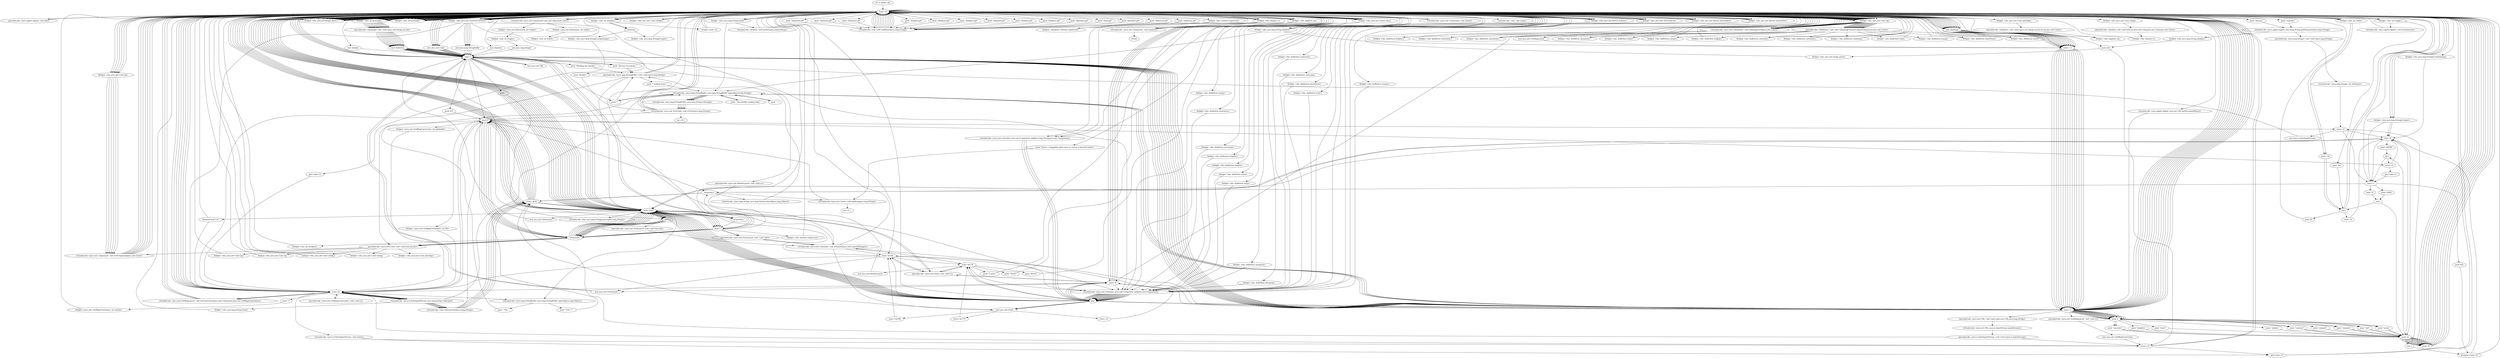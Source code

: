 digraph "" {
    "r0 := @this: dia"
    "load.r r0"
    "r0 := @this: dia"->"load.r r0";
    "specialinvoke <java.applet.Applet: void init()>"
    "load.r r0"->"specialinvoke <java.applet.Applet: void init()>";
    "specialinvoke <java.applet.Applet: void init()>"->"load.r r0";
    "load.r r0"->"load.r r0";
    "virtualinvoke <java.awt.Component: java.awt.Dimension size()>"
    "load.r r0"->"virtualinvoke <java.awt.Component: java.awt.Dimension size()>";
    "fieldget <java.awt.Dimension: int width>"
    "virtualinvoke <java.awt.Component: java.awt.Dimension size()>"->"fieldget <java.awt.Dimension: int width>";
    "fieldput <dia: int width>"
    "fieldget <java.awt.Dimension: int width>"->"fieldput <dia: int width>";
    "fieldput <dia: int width>"->"load.r r0";
    "load.r r0"->"load.r r0";
    "load.r r0"->"virtualinvoke <java.awt.Component: java.awt.Dimension size()>";
    "fieldget <java.awt.Dimension: int height>"
    "virtualinvoke <java.awt.Component: java.awt.Dimension size()>"->"fieldget <java.awt.Dimension: int height>";
    "fieldput <dia: int height>"
    "fieldget <java.awt.Dimension: int height>"->"fieldput <dia: int height>";
    "new java.lang.Integer"
    "fieldput <dia: int height>"->"new java.lang.Integer";
    "dup1.r"
    "new java.lang.Integer"->"dup1.r";
    "dup1.r"->"load.r r0";
    "push \"regcode\""
    "load.r r0"->"push \"regcode\"";
    "virtualinvoke <java.applet.Applet: java.lang.String getParameter(java.lang.String)>"
    "push \"regcode\""->"virtualinvoke <java.applet.Applet: java.lang.String getParameter(java.lang.String)>";
    "specialinvoke <java.lang.Integer: void <init>(java.lang.String)>"
    "virtualinvoke <java.applet.Applet: java.lang.String getParameter(java.lang.String)>"->"specialinvoke <java.lang.Integer: void <init>(java.lang.String)>";
    "virtualinvoke <java.lang.Integer: int intValue()>"
    "specialinvoke <java.lang.Integer: void <init>(java.lang.String)>"->"virtualinvoke <java.lang.Integer: int intValue()>";
    "store.i i0"
    "virtualinvoke <java.lang.Integer: int intValue()>"->"store.i i0";
    "load.i i0"
    "store.i i0"->"load.i i0";
    "push 100000"
    "load.i i0"->"push 100000";
    "div.i"
    "push 100000"->"div.i";
    "store.i i1"
    "div.i"->"store.i i1";
    "store.i i1"->"load.i i0";
    "push 10"
    "load.i i0"->"push 10";
    "push 10"->"div.i";
    "load.i i1"
    "div.i"->"load.i i1";
    "push 10000"
    "load.i i1"->"push 10000";
    "mul.i"
    "push 10000"->"mul.i";
    "sub.i"
    "mul.i"->"sub.i";
    "store.i i2"
    "sub.i"->"store.i i2";
    "store.i i2"->"load.i i0";
    "load.i i0"->"push 10";
    "rem.i"
    "push 10"->"rem.i";
    "rem.i"->"store.i i0";
    "store.i i0"->"load.i i1";
    "push 402"
    "load.i i1"->"push 402";
    "ifcmpne.i load.r r0"
    "push 402"->"ifcmpne.i load.r r0";
    "ifcmpne.i load.r r0"->"load.i i0";
    "load.i i0"->"load.i i1";
    "load.i i2"
    "load.i i1"->"load.i i2";
    "load.i i2"->"mul.i";
    "mul.i"->"push 10";
    "push 10"->"rem.i";
    "rem.i"->"ifcmpne.i load.r r0";
    "ifcmpne.i load.r r0"->"load.r r0";
    "push 1"
    "load.r r0"->"push 1";
    "fieldput <dia: boolean registered>"
    "push 1"->"fieldput <dia: boolean registered>";
    "fieldput <dia: boolean registered>"->"load.r r0";
    "load.r r0"->"load.r r0";
    "push \"diadata\""
    "load.r r0"->"push \"diadata\"";
    "push \"diadata\""->"virtualinvoke <java.applet.Applet: java.lang.String getParameter(java.lang.String)>";
    "fieldput <dia: java.lang.String diadata>"
    "virtualinvoke <java.applet.Applet: java.lang.String getParameter(java.lang.String)>"->"fieldput <dia: java.lang.String diadata>";
    "push null"
    "fieldput <dia: java.lang.String diadata>"->"push null";
    "store.r i2"
    "push null"->"store.r i2";
    "store.r i2"->"load.r r0";
    "fieldget <dia: java.lang.String diadata>"
    "load.r r0"->"fieldget <dia: java.lang.String diadata>";
    "store.r i1"
    "fieldget <dia: java.lang.String diadata>"->"store.r i1";
    "store.r i1"->"load.r r0";
    "fieldget <dia: java.awt.TextField tfstatus>"
    "load.r r0"->"fieldget <dia: java.awt.TextField tfstatus>";
    "new java.awt.Color"
    "fieldget <dia: java.awt.TextField tfstatus>"->"new java.awt.Color";
    "new java.awt.Color"->"dup1.r";
    "push 255"
    "dup1.r"->"push 255";
    "push 0"
    "push 255"->"push 0";
    "push 0"->"push 0";
    "specialinvoke <java.awt.Color: void <init>(int,int,int)>"
    "push 0"->"specialinvoke <java.awt.Color: void <init>(int,int,int)>";
    "virtualinvoke <java.awt.Component: void setForeground(java.awt.Color)>"
    "specialinvoke <java.awt.Color: void <init>(int,int,int)>"->"virtualinvoke <java.awt.Component: void setForeground(java.awt.Color)>";
    "virtualinvoke <java.awt.Component: void setForeground(java.awt.Color)>"->"load.r r0";
    "load.r r0"->"fieldget <dia: java.awt.TextField tfstatus>";
    "fieldget <dia: java.awt.TextField tfstatus>"->"load.r r0";
    "fieldget <dia: java.awt.Color bg>"
    "load.r r0"->"fieldget <dia: java.awt.Color bg>";
    "virtualinvoke <java.awt.Component: void setBackground(java.awt.Color)>"
    "fieldget <dia: java.awt.Color bg>"->"virtualinvoke <java.awt.Component: void setBackground(java.awt.Color)>";
    "virtualinvoke <java.awt.Component: void setBackground(java.awt.Color)>"->"load.r r0";
    "load.r r0"->"fieldget <dia: java.awt.TextField tfstatus>";
    "new java.lang.StringBuffer"
    "fieldget <dia: java.awt.TextField tfstatus>"->"new java.lang.StringBuffer";
    "new java.lang.StringBuffer"->"dup1.r";
    "push \"Reading dia datafile \""
    "dup1.r"->"push \"Reading dia datafile \"";
    "specialinvoke <java.lang.StringBuffer: void <init>(java.lang.String)>"
    "push \"Reading dia datafile \""->"specialinvoke <java.lang.StringBuffer: void <init>(java.lang.String)>";
    "specialinvoke <java.lang.StringBuffer: void <init>(java.lang.String)>"->"load.r r0";
    "load.r r0"->"fieldget <dia: java.lang.String diadata>";
    "virtualinvoke <java.lang.StringBuffer: java.lang.StringBuffer append(java.lang.String)>"
    "fieldget <dia: java.lang.String diadata>"->"virtualinvoke <java.lang.StringBuffer: java.lang.StringBuffer append(java.lang.String)>";
    "push \"...\""
    "virtualinvoke <java.lang.StringBuffer: java.lang.StringBuffer append(java.lang.String)>"->"push \"...\"";
    "push \"...\""->"virtualinvoke <java.lang.StringBuffer: java.lang.StringBuffer append(java.lang.String)>";
    "virtualinvoke <java.lang.StringBuffer: java.lang.String toString()>"
    "virtualinvoke <java.lang.StringBuffer: java.lang.StringBuffer append(java.lang.String)>"->"virtualinvoke <java.lang.StringBuffer: java.lang.String toString()>";
    "virtualinvoke <java.awt.TextField: void setText(java.lang.String)>"
    "virtualinvoke <java.lang.StringBuffer: java.lang.String toString()>"->"virtualinvoke <java.awt.TextField: void setText(java.lang.String)>";
    "virtualinvoke <java.awt.TextField: void setText(java.lang.String)>"->"push 0";
    "push 0"->"store.i i0";
    "new java.io.DataInputStream"
    "store.i i0"->"new java.io.DataInputStream";
    "new java.io.DataInputStream"->"dup1.r";
    "new java.net.URL"
    "dup1.r"->"new java.net.URL";
    "new java.net.URL"->"dup1.r";
    "dup1.r"->"load.r r0";
    "virtualinvoke <java.applet.Applet: java.net.URL getDocumentBase()>"
    "load.r r0"->"virtualinvoke <java.applet.Applet: java.net.URL getDocumentBase()>";
    "load.r i1"
    "virtualinvoke <java.applet.Applet: java.net.URL getDocumentBase()>"->"load.r i1";
    "specialinvoke <java.net.URL: void <init>(java.net.URL,java.lang.String)>"
    "load.r i1"->"specialinvoke <java.net.URL: void <init>(java.net.URL,java.lang.String)>";
    "virtualinvoke <java.net.URL: java.io.InputStream openStream()>"
    "specialinvoke <java.net.URL: void <init>(java.net.URL,java.lang.String)>"->"virtualinvoke <java.net.URL: java.io.InputStream openStream()>";
    "specialinvoke <java.io.DataInputStream: void <init>(java.io.InputStream)>"
    "virtualinvoke <java.net.URL: java.io.InputStream openStream()>"->"specialinvoke <java.io.DataInputStream: void <init>(java.io.InputStream)>";
    "specialinvoke <java.io.DataInputStream: void <init>(java.io.InputStream)>"->"store.r i2";
    "goto load.r r0"
    "store.r i2"->"goto load.r r0";
    "goto load.r r0"->"load.r r0";
    "load.r i2"
    "load.r r0"->"load.r i2";
    "virtualinvoke <java.io.DataInputStream: java.lang.String readLine()>"
    "load.r i2"->"virtualinvoke <java.io.DataInputStream: java.lang.String readLine()>";
    "virtualinvoke <dia: int[] parseInt(java.lang.String)>"
    "virtualinvoke <java.io.DataInputStream: java.lang.String readLine()>"->"virtualinvoke <dia: int[] parseInt(java.lang.String)>";
    "store.r $r42"
    "virtualinvoke <dia: int[] parseInt(java.lang.String)>"->"store.r $r42";
    "store.r $r42"->"load.r r0";
    "load.r r0"->"new java.awt.Color";
    "new java.awt.Color"->"dup1.r";
    "load.r $r42"
    "dup1.r"->"load.r $r42";
    "load.r $r42"->"push 0";
    "arrayread.i"
    "push 0"->"arrayread.i";
    "arrayread.i"->"load.r $r42";
    "load.r $r42"->"push 1";
    "push 1"->"arrayread.i";
    "arrayread.i"->"load.r $r42";
    "push 2"
    "load.r $r42"->"push 2";
    "push 2"->"arrayread.i";
    "arrayread.i"->"specialinvoke <java.awt.Color: void <init>(int,int,int)>";
    "fieldput <dia: java.awt.Color bg>"
    "specialinvoke <java.awt.Color: void <init>(int,int,int)>"->"fieldput <dia: java.awt.Color bg>";
    "fieldput <dia: java.awt.Color bg>"->"load.r r0";
    "load.r r0"->"load.r i2";
    "load.r i2"->"virtualinvoke <java.io.DataInputStream: java.lang.String readLine()>";
    "virtualinvoke <java.io.DataInputStream: java.lang.String readLine()>"->"virtualinvoke <dia: int[] parseInt(java.lang.String)>";
    "virtualinvoke <dia: int[] parseInt(java.lang.String)>"->"store.r $r42";
    "store.r $r42"->"load.r r0";
    "load.r r0"->"new java.awt.Color";
    "new java.awt.Color"->"dup1.r";
    "dup1.r"->"load.r $r42";
    "load.r $r42"->"push 0";
    "push 0"->"arrayread.i";
    "arrayread.i"->"load.r $r42";
    "load.r $r42"->"push 1";
    "push 1"->"arrayread.i";
    "arrayread.i"->"load.r $r42";
    "load.r $r42"->"push 2";
    "push 2"->"arrayread.i";
    "arrayread.i"->"specialinvoke <java.awt.Color: void <init>(int,int,int)>";
    "fieldput <dia: java.awt.Color fg>"
    "specialinvoke <java.awt.Color: void <init>(int,int,int)>"->"fieldput <dia: java.awt.Color fg>";
    "fieldput <dia: java.awt.Color fg>"->"load.r r0";
    "load.r r0"->"load.r i2";
    "load.r i2"->"virtualinvoke <java.io.DataInputStream: java.lang.String readLine()>";
    "virtualinvoke <java.io.DataInputStream: java.lang.String readLine()>"->"virtualinvoke <dia: int[] parseInt(java.lang.String)>";
    "virtualinvoke <dia: int[] parseInt(java.lang.String)>"->"store.r $r42";
    "store.r $r42"->"load.r r0";
    "load.r r0"->"new java.awt.Color";
    "new java.awt.Color"->"dup1.r";
    "dup1.r"->"load.r $r42";
    "load.r $r42"->"push 0";
    "push 0"->"arrayread.i";
    "arrayread.i"->"load.r $r42";
    "load.r $r42"->"push 1";
    "push 1"->"arrayread.i";
    "arrayread.i"->"load.r $r42";
    "load.r $r42"->"push 2";
    "push 2"->"arrayread.i";
    "arrayread.i"->"specialinvoke <java.awt.Color: void <init>(int,int,int)>";
    "fieldput <dia: java.awt.Color infobg>"
    "specialinvoke <java.awt.Color: void <init>(int,int,int)>"->"fieldput <dia: java.awt.Color infobg>";
    "fieldput <dia: java.awt.Color infobg>"->"load.r r0";
    "load.r r0"->"load.r i2";
    "load.r i2"->"virtualinvoke <java.io.DataInputStream: java.lang.String readLine()>";
    "virtualinvoke <java.io.DataInputStream: java.lang.String readLine()>"->"virtualinvoke <dia: int[] parseInt(java.lang.String)>";
    "virtualinvoke <dia: int[] parseInt(java.lang.String)>"->"store.r $r42";
    "store.r $r42"->"load.r r0";
    "load.r r0"->"new java.awt.Color";
    "new java.awt.Color"->"dup1.r";
    "dup1.r"->"load.r $r42";
    "load.r $r42"->"push 0";
    "push 0"->"arrayread.i";
    "arrayread.i"->"load.r $r42";
    "load.r $r42"->"push 1";
    "push 1"->"arrayread.i";
    "arrayread.i"->"load.r $r42";
    "load.r $r42"->"push 2";
    "push 2"->"arrayread.i";
    "arrayread.i"->"specialinvoke <java.awt.Color: void <init>(int,int,int)>";
    "fieldput <dia: java.awt.Color infofg>"
    "specialinvoke <java.awt.Color: void <init>(int,int,int)>"->"fieldput <dia: java.awt.Color infofg>";
    "fieldput <dia: java.awt.Color infofg>"->"load.r r0";
    "load.r r0"->"load.r i2";
    "load.r i2"->"virtualinvoke <java.io.DataInputStream: java.lang.String readLine()>";
    "virtualinvoke <java.io.DataInputStream: java.lang.String readLine()>"->"virtualinvoke <dia: int[] parseInt(java.lang.String)>";
    "virtualinvoke <dia: int[] parseInt(java.lang.String)>"->"store.r $r42";
    "store.r $r42"->"load.r r0";
    "load.r r0"->"new java.awt.Color";
    "new java.awt.Color"->"dup1.r";
    "dup1.r"->"load.r $r42";
    "load.r $r42"->"push 0";
    "push 0"->"arrayread.i";
    "arrayread.i"->"load.r $r42";
    "load.r $r42"->"push 1";
    "push 1"->"arrayread.i";
    "arrayread.i"->"load.r $r42";
    "load.r $r42"->"push 2";
    "push 2"->"arrayread.i";
    "arrayread.i"->"specialinvoke <java.awt.Color: void <init>(int,int,int)>";
    "fieldput <dia: java.awt.Color photobg>"
    "specialinvoke <java.awt.Color: void <init>(int,int,int)>"->"fieldput <dia: java.awt.Color photobg>";
    "fieldput <dia: java.awt.Color photobg>"->"load.r r0";
    "load.r r0"->"load.r i2";
    "load.r i2"->"virtualinvoke <java.io.DataInputStream: java.lang.String readLine()>";
    "fieldput <dia: java.lang.String head>"
    "virtualinvoke <java.io.DataInputStream: java.lang.String readLine()>"->"fieldput <dia: java.lang.String head>";
    "fieldput <dia: java.lang.String head>"->"load.r r0";
    "load.r r0"->"load.r r0";
    "load.r r0"->"load.r i2";
    "load.r i2"->"virtualinvoke <java.io.DataInputStream: java.lang.String readLine()>";
    "virtualinvoke <java.io.DataInputStream: java.lang.String readLine()>"->"virtualinvoke <dia: int[] parseInt(java.lang.String)>";
    "virtualinvoke <dia: int[] parseInt(java.lang.String)>"->"push 0";
    "push 0"->"arrayread.i";
    "fieldput <dia: int ntargets>"
    "arrayread.i"->"fieldput <dia: int ntargets>";
    "fieldput <dia: int ntargets>"->"load.r r0";
    "load.r r0"->"load.r r0";
    "fieldget <dia: int ntargets>"
    "load.r r0"->"fieldget <dia: int ntargets>";
    "newarray"
    "fieldget <dia: int ntargets>"->"newarray";
    "fieldput <dia: java.lang.String[] target>"
    "newarray"->"fieldput <dia: java.lang.String[] target>";
    "fieldput <dia: java.lang.String[] target>"->"load.r r0";
    "load.r r0"->"load.r r0";
    "load.r r0"->"fieldget <dia: int ntargets>";
    "fieldget <dia: int ntargets>"->"newarray";
    "fieldput <dia: java.lang.String[] targetimage>"
    "newarray"->"fieldput <dia: java.lang.String[] targetimage>";
    "goto load.r i2"
    "fieldput <dia: java.lang.String[] targetimage>"->"goto load.r i2";
    "goto load.r i2"->"load.r i2";
    "load.r i2"->"virtualinvoke <java.io.DataInputStream: java.lang.String readLine()>";
    "virtualinvoke <java.io.DataInputStream: java.lang.String readLine()>"->"store.r $r42";
    "store.r $r42"->"load.r $r42";
    "ifnonnull load.r r0"
    "load.r $r42"->"ifnonnull load.r r0";
    "ifnonnull load.r r0"->"load.r i2";
    "virtualinvoke <java.io.FilterInputStream: void close()>"
    "load.r i2"->"virtualinvoke <java.io.FilterInputStream: void close()>";
    "virtualinvoke <java.io.FilterInputStream: void close()>"->"goto load.r r0";
    "goto load.r r0"->"load.r r0";
    "load.r r0"->"fieldget <dia: java.awt.TextField tfstatus>";
    "fieldget <dia: java.awt.TextField tfstatus>"->"new java.lang.StringBuffer";
    "new java.lang.StringBuffer"->"dup1.r";
    "push \"\'\""
    "dup1.r"->"push \"\'\"";
    "push \"\'\""->"specialinvoke <java.lang.StringBuffer: void <init>(java.lang.String)>";
    "specialinvoke <java.lang.StringBuffer: void <init>(java.lang.String)>"->"load.r r0";
    "fieldget <dia: java.lang.String head>"
    "load.r r0"->"fieldget <dia: java.lang.String head>";
    "fieldget <dia: java.lang.String head>"->"virtualinvoke <java.lang.StringBuffer: java.lang.StringBuffer append(java.lang.String)>";
    "virtualinvoke <java.lang.StringBuffer: java.lang.StringBuffer append(java.lang.String)>"->"push \"\'\"";
    "push \"\'\""->"virtualinvoke <java.lang.StringBuffer: java.lang.StringBuffer append(java.lang.String)>";
    "push \" dia datafile reading done\""
    "virtualinvoke <java.lang.StringBuffer: java.lang.StringBuffer append(java.lang.String)>"->"push \" dia datafile reading done\"";
    "push \" dia datafile reading done\""->"virtualinvoke <java.lang.StringBuffer: java.lang.StringBuffer append(java.lang.String)>";
    "virtualinvoke <java.lang.StringBuffer: java.lang.StringBuffer append(java.lang.String)>"->"virtualinvoke <java.lang.StringBuffer: java.lang.String toString()>";
    "virtualinvoke <java.lang.StringBuffer: java.lang.String toString()>"->"virtualinvoke <java.awt.TextField: void setText(java.lang.String)>";
    "virtualinvoke <java.awt.TextField: void setText(java.lang.String)>"->"load.r r0";
    "load.r r0"->"push null";
    "fieldput <dia: java.awt.Image photo>"
    "push null"->"fieldput <dia: java.awt.Image photo>";
    "fieldput <dia: java.awt.Image photo>"->"load.r r0";
    "new diaphoto"
    "load.r r0"->"new diaphoto";
    "new diaphoto"->"dup1.r";
    "dup1.r"->"load.r r0";
    "fieldget <dia: java.awt.Image photo>"
    "load.r r0"->"fieldget <dia: java.awt.Image photo>";
    "fieldget <dia: java.awt.Image photo>"->"load.r r0";
    "fieldget <dia: int width>"
    "load.r r0"->"fieldget <dia: int width>";
    "push 170"
    "fieldget <dia: int width>"->"push 170";
    "push 170"->"sub.i";
    "sub.i"->"load.r r0";
    "fieldget <dia: int height>"
    "load.r r0"->"fieldget <dia: int height>";
    "push 140"
    "fieldget <dia: int height>"->"push 140";
    "push 140"->"sub.i";
    "sub.i"->"load.r r0";
    "fieldget <dia: int picwidth>"
    "load.r r0"->"fieldget <dia: int picwidth>";
    "fieldget <dia: int picwidth>"->"load.r r0";
    "fieldget <dia: int picheight>"
    "load.r r0"->"fieldget <dia: int picheight>";
    "fieldget <dia: int picheight>"->"load.r r0";
    "fieldget <dia: java.awt.Color photobg>"
    "load.r r0"->"fieldget <dia: java.awt.Color photobg>";
    "specialinvoke <diaphoto: void <init>(java.awt.Image,int,int,int,int,java.awt.Color)>"
    "fieldget <dia: java.awt.Color photobg>"->"specialinvoke <diaphoto: void <init>(java.awt.Image,int,int,int,int,java.awt.Color)>";
    "fieldput <dia: diaphoto rp>"
    "specialinvoke <diaphoto: void <init>(java.awt.Image,int,int,int,int,java.awt.Color)>"->"fieldput <dia: diaphoto rp>";
    "fieldput <dia: diaphoto rp>"->"load.r r0";
    "fieldget <dia: diaphoto rp>"
    "load.r r0"->"fieldget <dia: diaphoto rp>";
    "fieldget <dia: diaphoto rp>"->"load.r r0";
    "fieldget <dia: boolean registered>"
    "load.r r0"->"fieldget <dia: boolean registered>";
    "fieldput <diaphoto: boolean registered>"
    "fieldget <dia: boolean registered>"->"fieldput <diaphoto: boolean registered>";
    "fieldput <diaphoto: boolean registered>"->"load.r r0";
    "load.r r0"->"fieldget <dia: diaphoto rp>";
    "virtualinvoke <java.awt.Component: void repaint()>"
    "fieldget <dia: diaphoto rp>"->"virtualinvoke <java.awt.Component: void repaint()>";
    "virtualinvoke <java.awt.Component: void repaint()>"->"load.r r0";
    "new diadata"
    "load.r r0"->"new diadata";
    "new diadata"->"dup1.r";
    "dup1.r"->"load.r r0";
    "load.r r0"->"fieldget <dia: int width>";
    "fieldget <dia: int width>"->"push 170";
    "push 170"->"sub.i";
    "push 40"
    "sub.i"->"push 40";
    "push 40"->"load.r r0";
    "load.r r0"->"fieldget <dia: java.awt.Color bg>";
    "fieldget <dia: java.awt.Color bg>"->"load.r r0";
    "fieldget <dia: java.awt.Color infobg>"
    "load.r r0"->"fieldget <dia: java.awt.Color infobg>";
    "fieldget <dia: java.awt.Color infobg>"->"load.r r0";
    "fieldget <dia: java.awt.Color infofg>"
    "load.r r0"->"fieldget <dia: java.awt.Color infofg>";
    "specialinvoke <diadata: void <init>(int,int,java.awt.Color,java.awt.Color,java.awt.Color)>"
    "fieldget <dia: java.awt.Color infofg>"->"specialinvoke <diadata: void <init>(int,int,java.awt.Color,java.awt.Color,java.awt.Color)>";
    "fieldput <dia: diadata ri>"
    "specialinvoke <diadata: void <init>(int,int,java.awt.Color,java.awt.Color,java.awt.Color)>"->"fieldput <dia: diadata ri>";
    "fieldput <dia: diadata ri>"->"load.r r0";
    "fieldget <dia: diadata ri>"
    "load.r r0"->"fieldget <dia: diadata ri>";
    "fieldget <dia: diadata ri>"->"load.r r0";
    "load.r r0"->"fieldget <dia: java.lang.String head>";
    "virtualinvoke <diadata: void newtext(java.lang.String)>"
    "fieldget <dia: java.lang.String head>"->"virtualinvoke <diadata: void newtext(java.lang.String)>";
    "virtualinvoke <diadata: void newtext(java.lang.String)>"->"load.r r0";
    "load.r r0"->"fieldget <dia: diadata ri>";
    "fieldget <dia: diadata ri>"->"virtualinvoke <java.awt.Component: void repaint()>";
    "virtualinvoke <java.awt.Component: void repaint()>"->"load.r r0";
    "fieldget <dia: java.awt.Choice desc>"
    "load.r r0"->"fieldget <dia: java.awt.Choice desc>";
    "push \"Select a draggable photo here or search a keyword below:\""
    "fieldget <dia: java.awt.Choice desc>"->"push \"Select a draggable photo here or search a keyword below:\"";
    "virtualinvoke <java.awt.Choice: void addItem(java.lang.String)>"
    "push \"Select a draggable photo here or search a keyword below:\""->"virtualinvoke <java.awt.Choice: void addItem(java.lang.String)>";
    "virtualinvoke <java.awt.Choice: void addItem(java.lang.String)>"->"push 0";
    "push 0"->"store.i i1";
    "goto load.i i1"
    "store.i i1"->"goto load.i i1";
    "goto load.i i1"->"load.i i1";
    "load.i i1"->"load.r r0";
    "load.r r0"->"fieldget <dia: int ntargets>";
    "ifcmplt.i load.r r0"
    "fieldget <dia: int ntargets>"->"ifcmplt.i load.r r0";
    "ifcmplt.i load.r r0"->"load.r r0";
    "load.r r0"->"fieldget <dia: java.awt.Choice desc>";
    "fieldget <dia: java.awt.Choice desc>"->"load.r r0";
    "fieldget <dia: java.awt.Color fg>"
    "load.r r0"->"fieldget <dia: java.awt.Color fg>";
    "fieldget <dia: java.awt.Color fg>"->"virtualinvoke <java.awt.Component: void setForeground(java.awt.Color)>";
    "virtualinvoke <java.awt.Component: void setForeground(java.awt.Color)>"->"load.r r0";
    "load.r r0"->"fieldget <dia: java.awt.Choice desc>";
    "fieldget <dia: java.awt.Choice desc>"->"load.r r0";
    "load.r r0"->"fieldget <dia: java.awt.Color bg>";
    "fieldget <dia: java.awt.Color bg>"->"virtualinvoke <java.awt.Component: void setBackground(java.awt.Color)>";
    "virtualinvoke <java.awt.Component: void setBackground(java.awt.Color)>"->"load.r r0";
    "push \"diabmbri.gif\""
    "load.r r0"->"push \"diabmbri.gif\"";
    "virtualinvoke <dia: void readPhoto(java.lang.String)>"
    "push \"diabmbri.gif\""->"virtualinvoke <dia: void readPhoto(java.lang.String)>";
    "virtualinvoke <dia: void readPhoto(java.lang.String)>"->"load.r r0";
    "new diaImage"
    "load.r r0"->"new diaImage";
    "new diaImage"->"store.r i1";
    "store.r i1"->"load.r i1";
    "load.r i1"->"load.r r0";
    "load.r r0"->"fieldget <dia: java.awt.Image photo>";
    "fieldget <dia: java.awt.Image photo>"->"load.r r0";
    "load.r r0"->"fieldget <dia: int picwidth>";
    "fieldget <dia: int picwidth>"->"load.r r0";
    "load.r r0"->"fieldget <dia: int picheight>";
    "specialinvoke <diaImage: void <init>(java.awt.Image,int,int)>"
    "fieldget <dia: int picheight>"->"specialinvoke <diaImage: void <init>(java.awt.Image,int,int)>";
    "new diaButton"
    "specialinvoke <diaImage: void <init>(java.awt.Image,int,int)>"->"new diaButton";
    "new diaButton"->"dup1.r";
    "dup1.r"->"load.r i1";
    "push 4"
    "load.r i1"->"push 4";
    "push \"darken\""
    "push 4"->"push \"darken\"";
    "push \"darken\""->"push 10";
    "push 25"
    "push 10"->"push 25";
    "push 25"->"load.r r0";
    "load.r r0"->"fieldget <dia: java.awt.Color bg>";
    "specialinvoke <diaButton: void <init>(diaImage,int,java.lang.String,int,int,java.awt.Color)>"
    "fieldget <dia: java.awt.Color bg>"->"specialinvoke <diaButton: void <init>(diaImage,int,java.lang.String,int,int,java.awt.Color)>";
    "fieldput <dia: diaButton brightm>"
    "specialinvoke <diaButton: void <init>(diaImage,int,java.lang.String,int,int,java.awt.Color)>"->"fieldput <dia: diaButton brightm>";
    "fieldput <dia: diaButton brightm>"->"load.r r0";
    "push \"diabmcon.gif\""
    "load.r r0"->"push \"diabmcon.gif\"";
    "push \"diabmcon.gif\""->"virtualinvoke <dia: void readPhoto(java.lang.String)>";
    "virtualinvoke <dia: void readPhoto(java.lang.String)>"->"load.r r0";
    "load.r r0"->"new diaImage";
    "new diaImage"->"store.r i1";
    "store.r i1"->"load.r i1";
    "load.r i1"->"load.r r0";
    "load.r r0"->"fieldget <dia: java.awt.Image photo>";
    "fieldget <dia: java.awt.Image photo>"->"load.r r0";
    "load.r r0"->"fieldget <dia: int picwidth>";
    "fieldget <dia: int picwidth>"->"load.r r0";
    "load.r r0"->"fieldget <dia: int picheight>";
    "fieldget <dia: int picheight>"->"specialinvoke <diaImage: void <init>(java.awt.Image,int,int)>";
    "specialinvoke <diaImage: void <init>(java.awt.Image,int,int)>"->"new diaButton";
    "new diaButton"->"dup1.r";
    "dup1.r"->"load.r i1";
    "load.r i1"->"push 4";
    "push \"contrast\""
    "push 4"->"push \"contrast\"";
    "push \"contrast\""->"push 10";
    "push 10"->"push 25";
    "push 25"->"load.r r0";
    "load.r r0"->"fieldget <dia: java.awt.Color bg>";
    "fieldget <dia: java.awt.Color bg>"->"specialinvoke <diaButton: void <init>(diaImage,int,java.lang.String,int,int,java.awt.Color)>";
    "fieldput <dia: diaButton contrastm>"
    "specialinvoke <diaButton: void <init>(diaImage,int,java.lang.String,int,int,java.awt.Color)>"->"fieldput <dia: diaButton contrastm>";
    "fieldput <dia: diaButton contrastm>"->"load.r r0";
    "push \"diabmsat.gif\""
    "load.r r0"->"push \"diabmsat.gif\"";
    "push \"diabmsat.gif\""->"virtualinvoke <dia: void readPhoto(java.lang.String)>";
    "virtualinvoke <dia: void readPhoto(java.lang.String)>"->"load.r r0";
    "load.r r0"->"new diaImage";
    "new diaImage"->"store.r i1";
    "store.r i1"->"load.r i1";
    "load.r i1"->"load.r r0";
    "load.r r0"->"fieldget <dia: java.awt.Image photo>";
    "fieldget <dia: java.awt.Image photo>"->"load.r r0";
    "load.r r0"->"fieldget <dia: int picwidth>";
    "fieldget <dia: int picwidth>"->"load.r r0";
    "load.r r0"->"fieldget <dia: int picheight>";
    "fieldget <dia: int picheight>"->"specialinvoke <diaImage: void <init>(java.awt.Image,int,int)>";
    "specialinvoke <diaImage: void <init>(java.awt.Image,int,int)>"->"new diaButton";
    "new diaButton"->"dup1.r";
    "dup1.r"->"load.r i1";
    "load.r i1"->"push 4";
    "push \"saturate\""
    "push 4"->"push \"saturate\"";
    "push \"saturate\""->"push 10";
    "push 10"->"push 25";
    "push 25"->"load.r r0";
    "load.r r0"->"fieldget <dia: java.awt.Color bg>";
    "fieldget <dia: java.awt.Color bg>"->"specialinvoke <diaButton: void <init>(diaImage,int,java.lang.String,int,int,java.awt.Color)>";
    "fieldput <dia: diaButton saturatem>"
    "specialinvoke <diaButton: void <init>(diaImage,int,java.lang.String,int,int,java.awt.Color)>"->"fieldput <dia: diaButton saturatem>";
    "fieldput <dia: diaButton saturatem>"->"load.r r0";
    "push \"diabmsha.gif\""
    "load.r r0"->"push \"diabmsha.gif\"";
    "push \"diabmsha.gif\""->"virtualinvoke <dia: void readPhoto(java.lang.String)>";
    "virtualinvoke <dia: void readPhoto(java.lang.String)>"->"load.r r0";
    "load.r r0"->"new diaImage";
    "new diaImage"->"store.r i1";
    "store.r i1"->"load.r i1";
    "load.r i1"->"load.r r0";
    "load.r r0"->"fieldget <dia: java.awt.Image photo>";
    "fieldget <dia: java.awt.Image photo>"->"load.r r0";
    "load.r r0"->"fieldget <dia: int picwidth>";
    "fieldget <dia: int picwidth>"->"load.r r0";
    "load.r r0"->"fieldget <dia: int picheight>";
    "fieldget <dia: int picheight>"->"specialinvoke <diaImage: void <init>(java.awt.Image,int,int)>";
    "specialinvoke <diaImage: void <init>(java.awt.Image,int,int)>"->"new diaButton";
    "new diaButton"->"dup1.r";
    "dup1.r"->"load.r i1";
    "load.r i1"->"push 4";
    "push \"sharpen\""
    "push 4"->"push \"sharpen\"";
    "push \"sharpen\""->"push 10";
    "push 10"->"push 25";
    "push 25"->"load.r r0";
    "load.r r0"->"fieldget <dia: java.awt.Color bg>";
    "fieldget <dia: java.awt.Color bg>"->"specialinvoke <diaButton: void <init>(diaImage,int,java.lang.String,int,int,java.awt.Color)>";
    "fieldput <dia: diaButton sharpenm>"
    "specialinvoke <diaButton: void <init>(diaImage,int,java.lang.String,int,int,java.awt.Color)>"->"fieldput <dia: diaButton sharpenm>";
    "fieldput <dia: diaButton sharpenm>"->"load.r r0";
    "push \"diabmtin.gif\""
    "load.r r0"->"push \"diabmtin.gif\"";
    "push \"diabmtin.gif\""->"virtualinvoke <dia: void readPhoto(java.lang.String)>";
    "virtualinvoke <dia: void readPhoto(java.lang.String)>"->"load.r r0";
    "load.r r0"->"new diaImage";
    "new diaImage"->"store.r i1";
    "store.r i1"->"load.r i1";
    "load.r i1"->"load.r r0";
    "load.r r0"->"fieldget <dia: java.awt.Image photo>";
    "fieldget <dia: java.awt.Image photo>"->"load.r r0";
    "load.r r0"->"fieldget <dia: int picwidth>";
    "fieldget <dia: int picwidth>"->"load.r r0";
    "load.r r0"->"fieldget <dia: int picheight>";
    "fieldget <dia: int picheight>"->"specialinvoke <diaImage: void <init>(java.awt.Image,int,int)>";
    "specialinvoke <diaImage: void <init>(java.awt.Image,int,int)>"->"new diaButton";
    "new diaButton"->"dup1.r";
    "dup1.r"->"load.r i1";
    "load.r i1"->"push 4";
    "push \"tint\""
    "push 4"->"push \"tint\"";
    "push \"tint\""->"push 10";
    "push 10"->"push 25";
    "push 25"->"load.r r0";
    "load.r r0"->"fieldget <dia: java.awt.Color bg>";
    "fieldget <dia: java.awt.Color bg>"->"specialinvoke <diaButton: void <init>(diaImage,int,java.lang.String,int,int,java.awt.Color)>";
    "fieldput <dia: diaButton tintm>"
    "specialinvoke <diaButton: void <init>(diaImage,int,java.lang.String,int,int,java.awt.Color)>"->"fieldput <dia: diaButton tintm>";
    "fieldput <dia: diaButton tintm>"->"load.r r0";
    "push \"diabmzoo.gif\""
    "load.r r0"->"push \"diabmzoo.gif\"";
    "push \"diabmzoo.gif\""->"virtualinvoke <dia: void readPhoto(java.lang.String)>";
    "virtualinvoke <dia: void readPhoto(java.lang.String)>"->"load.r r0";
    "load.r r0"->"new diaImage";
    "new diaImage"->"store.r i1";
    "store.r i1"->"load.r i1";
    "load.r i1"->"load.r r0";
    "load.r r0"->"fieldget <dia: java.awt.Image photo>";
    "fieldget <dia: java.awt.Image photo>"->"load.r r0";
    "load.r r0"->"fieldget <dia: int picwidth>";
    "fieldget <dia: int picwidth>"->"load.r r0";
    "load.r r0"->"fieldget <dia: int picheight>";
    "fieldget <dia: int picheight>"->"specialinvoke <diaImage: void <init>(java.awt.Image,int,int)>";
    "specialinvoke <diaImage: void <init>(java.awt.Image,int,int)>"->"new diaButton";
    "new diaButton"->"dup1.r";
    "dup1.r"->"load.r i1";
    "load.r i1"->"push 4";
    "push \"zoom\""
    "push 4"->"push \"zoom\"";
    "push \"zoom\""->"push 10";
    "push 10"->"push 25";
    "push 25"->"load.r r0";
    "load.r r0"->"fieldget <dia: java.awt.Color bg>";
    "fieldget <dia: java.awt.Color bg>"->"specialinvoke <diaButton: void <init>(diaImage,int,java.lang.String,int,int,java.awt.Color)>";
    "fieldput <dia: diaButton zoomm>"
    "specialinvoke <diaButton: void <init>(diaImage,int,java.lang.String,int,int,java.awt.Color)>"->"fieldput <dia: diaButton zoomm>";
    "fieldput <dia: diaButton zoomm>"->"load.r r0";
    "push \"diabpbri.gif\""
    "load.r r0"->"push \"diabpbri.gif\"";
    "push \"diabpbri.gif\""->"virtualinvoke <dia: void readPhoto(java.lang.String)>";
    "virtualinvoke <dia: void readPhoto(java.lang.String)>"->"load.r r0";
    "load.r r0"->"new diaImage";
    "new diaImage"->"store.r i1";
    "store.r i1"->"load.r i1";
    "load.r i1"->"load.r r0";
    "load.r r0"->"fieldget <dia: java.awt.Image photo>";
    "fieldget <dia: java.awt.Image photo>"->"load.r r0";
    "load.r r0"->"fieldget <dia: int picwidth>";
    "fieldget <dia: int picwidth>"->"load.r r0";
    "load.r r0"->"fieldget <dia: int picheight>";
    "fieldget <dia: int picheight>"->"specialinvoke <diaImage: void <init>(java.awt.Image,int,int)>";
    "specialinvoke <diaImage: void <init>(java.awt.Image,int,int)>"->"new diaButton";
    "new diaButton"->"dup1.r";
    "dup1.r"->"load.r i1";
    "load.r i1"->"push 4";
    "push \"brighten\""
    "push 4"->"push \"brighten\"";
    "push \"brighten\""->"push 10";
    "push 10"->"push 25";
    "push 25"->"load.r r0";
    "load.r r0"->"fieldget <dia: java.awt.Color bg>";
    "fieldget <dia: java.awt.Color bg>"->"specialinvoke <diaButton: void <init>(diaImage,int,java.lang.String,int,int,java.awt.Color)>";
    "fieldput <dia: diaButton brightp>"
    "specialinvoke <diaButton: void <init>(diaImage,int,java.lang.String,int,int,java.awt.Color)>"->"fieldput <dia: diaButton brightp>";
    "fieldput <dia: diaButton brightp>"->"load.r r0";
    "push \"diabpcon.gif\""
    "load.r r0"->"push \"diabpcon.gif\"";
    "push \"diabpcon.gif\""->"virtualinvoke <dia: void readPhoto(java.lang.String)>";
    "virtualinvoke <dia: void readPhoto(java.lang.String)>"->"load.r r0";
    "load.r r0"->"new diaImage";
    "new diaImage"->"store.r i1";
    "store.r i1"->"load.r i1";
    "load.r i1"->"load.r r0";
    "load.r r0"->"fieldget <dia: java.awt.Image photo>";
    "fieldget <dia: java.awt.Image photo>"->"load.r r0";
    "load.r r0"->"fieldget <dia: int picwidth>";
    "fieldget <dia: int picwidth>"->"load.r r0";
    "load.r r0"->"fieldget <dia: int picheight>";
    "fieldget <dia: int picheight>"->"specialinvoke <diaImage: void <init>(java.awt.Image,int,int)>";
    "specialinvoke <diaImage: void <init>(java.awt.Image,int,int)>"->"new diaButton";
    "new diaButton"->"dup1.r";
    "dup1.r"->"load.r i1";
    "load.r i1"->"push 4";
    "push 4"->"push \"contrast\"";
    "push \"contrast\""->"push 10";
    "push 10"->"push 25";
    "push 25"->"load.r r0";
    "load.r r0"->"fieldget <dia: java.awt.Color bg>";
    "fieldget <dia: java.awt.Color bg>"->"specialinvoke <diaButton: void <init>(diaImage,int,java.lang.String,int,int,java.awt.Color)>";
    "fieldput <dia: diaButton contrastp>"
    "specialinvoke <diaButton: void <init>(diaImage,int,java.lang.String,int,int,java.awt.Color)>"->"fieldput <dia: diaButton contrastp>";
    "fieldput <dia: diaButton contrastp>"->"load.r r0";
    "push \"diabpsat.gif\""
    "load.r r0"->"push \"diabpsat.gif\"";
    "push \"diabpsat.gif\""->"virtualinvoke <dia: void readPhoto(java.lang.String)>";
    "virtualinvoke <dia: void readPhoto(java.lang.String)>"->"load.r r0";
    "load.r r0"->"new diaImage";
    "new diaImage"->"store.r i1";
    "store.r i1"->"load.r i1";
    "load.r i1"->"load.r r0";
    "load.r r0"->"fieldget <dia: java.awt.Image photo>";
    "fieldget <dia: java.awt.Image photo>"->"load.r r0";
    "load.r r0"->"fieldget <dia: int picwidth>";
    "fieldget <dia: int picwidth>"->"load.r r0";
    "load.r r0"->"fieldget <dia: int picheight>";
    "fieldget <dia: int picheight>"->"specialinvoke <diaImage: void <init>(java.awt.Image,int,int)>";
    "specialinvoke <diaImage: void <init>(java.awt.Image,int,int)>"->"new diaButton";
    "new diaButton"->"dup1.r";
    "dup1.r"->"load.r i1";
    "load.r i1"->"push 4";
    "push 4"->"push \"saturate\"";
    "push \"saturate\""->"push 10";
    "push 10"->"push 25";
    "push 25"->"load.r r0";
    "load.r r0"->"fieldget <dia: java.awt.Color bg>";
    "fieldget <dia: java.awt.Color bg>"->"specialinvoke <diaButton: void <init>(diaImage,int,java.lang.String,int,int,java.awt.Color)>";
    "fieldput <dia: diaButton saturatep>"
    "specialinvoke <diaButton: void <init>(diaImage,int,java.lang.String,int,int,java.awt.Color)>"->"fieldput <dia: diaButton saturatep>";
    "fieldput <dia: diaButton saturatep>"->"load.r r0";
    "push \"diabpsha.gif\""
    "load.r r0"->"push \"diabpsha.gif\"";
    "push \"diabpsha.gif\""->"virtualinvoke <dia: void readPhoto(java.lang.String)>";
    "virtualinvoke <dia: void readPhoto(java.lang.String)>"->"load.r r0";
    "load.r r0"->"new diaImage";
    "new diaImage"->"store.r i1";
    "store.r i1"->"load.r i1";
    "load.r i1"->"load.r r0";
    "load.r r0"->"fieldget <dia: java.awt.Image photo>";
    "fieldget <dia: java.awt.Image photo>"->"load.r r0";
    "load.r r0"->"fieldget <dia: int picwidth>";
    "fieldget <dia: int picwidth>"->"load.r r0";
    "load.r r0"->"fieldget <dia: int picheight>";
    "fieldget <dia: int picheight>"->"specialinvoke <diaImage: void <init>(java.awt.Image,int,int)>";
    "specialinvoke <diaImage: void <init>(java.awt.Image,int,int)>"->"new diaButton";
    "new diaButton"->"dup1.r";
    "dup1.r"->"load.r i1";
    "load.r i1"->"push 4";
    "push 4"->"push \"sharpen\"";
    "push \"sharpen\""->"push 10";
    "push 10"->"push 25";
    "push 25"->"load.r r0";
    "load.r r0"->"fieldget <dia: java.awt.Color bg>";
    "fieldget <dia: java.awt.Color bg>"->"specialinvoke <diaButton: void <init>(diaImage,int,java.lang.String,int,int,java.awt.Color)>";
    "fieldput <dia: diaButton sharpenp>"
    "specialinvoke <diaButton: void <init>(diaImage,int,java.lang.String,int,int,java.awt.Color)>"->"fieldput <dia: diaButton sharpenp>";
    "fieldput <dia: diaButton sharpenp>"->"load.r r0";
    "push \"diabptin.gif\""
    "load.r r0"->"push \"diabptin.gif\"";
    "push \"diabptin.gif\""->"virtualinvoke <dia: void readPhoto(java.lang.String)>";
    "virtualinvoke <dia: void readPhoto(java.lang.String)>"->"load.r r0";
    "load.r r0"->"new diaImage";
    "new diaImage"->"store.r i1";
    "store.r i1"->"load.r i1";
    "load.r i1"->"load.r r0";
    "load.r r0"->"fieldget <dia: java.awt.Image photo>";
    "fieldget <dia: java.awt.Image photo>"->"load.r r0";
    "load.r r0"->"fieldget <dia: int picwidth>";
    "fieldget <dia: int picwidth>"->"load.r r0";
    "load.r r0"->"fieldget <dia: int picheight>";
    "fieldget <dia: int picheight>"->"specialinvoke <diaImage: void <init>(java.awt.Image,int,int)>";
    "specialinvoke <diaImage: void <init>(java.awt.Image,int,int)>"->"new diaButton";
    "new diaButton"->"dup1.r";
    "dup1.r"->"load.r i1";
    "load.r i1"->"push 4";
    "push 4"->"push \"tint\"";
    "push \"tint\""->"push 10";
    "push 10"->"push 25";
    "push 25"->"load.r r0";
    "load.r r0"->"fieldget <dia: java.awt.Color bg>";
    "fieldget <dia: java.awt.Color bg>"->"specialinvoke <diaButton: void <init>(diaImage,int,java.lang.String,int,int,java.awt.Color)>";
    "fieldput <dia: diaButton tintp>"
    "specialinvoke <diaButton: void <init>(diaImage,int,java.lang.String,int,int,java.awt.Color)>"->"fieldput <dia: diaButton tintp>";
    "fieldput <dia: diaButton tintp>"->"load.r r0";
    "push \"diabpzoo.gif\""
    "load.r r0"->"push \"diabpzoo.gif\"";
    "push \"diabpzoo.gif\""->"virtualinvoke <dia: void readPhoto(java.lang.String)>";
    "virtualinvoke <dia: void readPhoto(java.lang.String)>"->"load.r r0";
    "load.r r0"->"new diaImage";
    "new diaImage"->"store.r i1";
    "store.r i1"->"load.r i1";
    "load.r i1"->"load.r r0";
    "load.r r0"->"fieldget <dia: java.awt.Image photo>";
    "fieldget <dia: java.awt.Image photo>"->"load.r r0";
    "load.r r0"->"fieldget <dia: int picwidth>";
    "fieldget <dia: int picwidth>"->"load.r r0";
    "load.r r0"->"fieldget <dia: int picheight>";
    "fieldget <dia: int picheight>"->"specialinvoke <diaImage: void <init>(java.awt.Image,int,int)>";
    "specialinvoke <diaImage: void <init>(java.awt.Image,int,int)>"->"new diaButton";
    "new diaButton"->"dup1.r";
    "dup1.r"->"load.r i1";
    "load.r i1"->"push 4";
    "push 4"->"push \"zoom\"";
    "push \"zoom\""->"push 10";
    "push 10"->"push 25";
    "push 25"->"load.r r0";
    "load.r r0"->"fieldget <dia: java.awt.Color bg>";
    "fieldget <dia: java.awt.Color bg>"->"specialinvoke <diaButton: void <init>(diaImage,int,java.lang.String,int,int,java.awt.Color)>";
    "fieldput <dia: diaButton zoomp>"
    "specialinvoke <diaButton: void <init>(diaImage,int,java.lang.String,int,int,java.awt.Color)>"->"fieldput <dia: diaButton zoomp>";
    "fieldput <dia: diaButton zoomp>"->"load.r r0";
    "push \"diabshow.gif\""
    "load.r r0"->"push \"diabshow.gif\"";
    "push \"diabshow.gif\""->"virtualinvoke <dia: void readPhoto(java.lang.String)>";
    "virtualinvoke <dia: void readPhoto(java.lang.String)>"->"load.r r0";
    "load.r r0"->"new diaImage";
    "new diaImage"->"store.r i1";
    "store.r i1"->"load.r i1";
    "load.r i1"->"load.r r0";
    "load.r r0"->"fieldget <dia: java.awt.Image photo>";
    "fieldget <dia: java.awt.Image photo>"->"load.r r0";
    "load.r r0"->"fieldget <dia: int picwidth>";
    "fieldget <dia: int picwidth>"->"load.r r0";
    "load.r r0"->"fieldget <dia: int picheight>";
    "fieldget <dia: int picheight>"->"specialinvoke <diaImage: void <init>(java.awt.Image,int,int)>";
    "specialinvoke <diaImage: void <init>(java.awt.Image,int,int)>"->"new diaButton";
    "new diaButton"->"dup1.r";
    "dup1.r"->"load.r i1";
    "load.r i1"->"push 4";
    "push \"original\""
    "push 4"->"push \"original\"";
    "push \"original\""->"push 10";
    "push 10"->"push 25";
    "push 25"->"load.r r0";
    "load.r r0"->"fieldget <dia: java.awt.Color bg>";
    "fieldget <dia: java.awt.Color bg>"->"specialinvoke <diaButton: void <init>(diaImage,int,java.lang.String,int,int,java.awt.Color)>";
    "fieldput <dia: diaButton showPhoto>"
    "specialinvoke <diaButton: void <init>(diaImage,int,java.lang.String,int,int,java.awt.Color)>"->"fieldput <dia: diaButton showPhoto>";
    "fieldput <dia: diaButton showPhoto>"->"load.r r0";
    "push \"diabr.gif\""
    "load.r r0"->"push \"diabr.gif\"";
    "push \"diabr.gif\""->"virtualinvoke <dia: void readPhoto(java.lang.String)>";
    "virtualinvoke <dia: void readPhoto(java.lang.String)>"->"load.r r0";
    "load.r r0"->"new diaImage";
    "new diaImage"->"store.r i1";
    "store.r i1"->"load.r i1";
    "load.r i1"->"load.r r0";
    "load.r r0"->"fieldget <dia: java.awt.Image photo>";
    "fieldget <dia: java.awt.Image photo>"->"load.r r0";
    "load.r r0"->"fieldget <dia: int picwidth>";
    "fieldget <dia: int picwidth>"->"load.r r0";
    "load.r r0"->"fieldget <dia: int picheight>";
    "fieldget <dia: int picheight>"->"specialinvoke <diaImage: void <init>(java.awt.Image,int,int)>";
    "specialinvoke <diaImage: void <init>(java.awt.Image,int,int)>"->"new diaButton";
    "new diaButton"->"dup1.r";
    "dup1.r"->"load.r i1";
    "load.r i1"->"push 4";
    "push \"reset\""
    "push 4"->"push \"reset\"";
    "push \"reset\""->"push 10";
    "push 10"->"push 25";
    "push 25"->"load.r r0";
    "load.r r0"->"fieldget <dia: java.awt.Color bg>";
    "fieldget <dia: java.awt.Color bg>"->"specialinvoke <diaButton: void <init>(diaImage,int,java.lang.String,int,int,java.awt.Color)>";
    "fieldput <dia: diaButton reset>"
    "specialinvoke <diaButton: void <init>(diaImage,int,java.lang.String,int,int,java.awt.Color)>"->"fieldput <dia: diaButton reset>";
    "fieldput <dia: diaButton reset>"->"load.r r0";
    "load.r r0"->"load.r r0";
    "load.r r0"->"fieldget <dia: java.awt.Color fg>";
    "fieldget <dia: java.awt.Color fg>"->"virtualinvoke <java.awt.Component: void setForeground(java.awt.Color)>";
    "virtualinvoke <java.awt.Component: void setForeground(java.awt.Color)>"->"load.r r0";
    "load.r r0"->"load.r r0";
    "load.r r0"->"fieldget <dia: java.awt.Color bg>";
    "fieldget <dia: java.awt.Color bg>"->"virtualinvoke <java.awt.Component: void setBackground(java.awt.Color)>";
    "new java.awt.GridBagLayout"
    "virtualinvoke <java.awt.Component: void setBackground(java.awt.Color)>"->"new java.awt.GridBagLayout";
    "new java.awt.GridBagLayout"->"store.r i1";
    "store.r i1"->"load.r i1";
    "specialinvoke <java.awt.GridBagLayout: void <init>()>"
    "load.r i1"->"specialinvoke <java.awt.GridBagLayout: void <init>()>";
    "new java.awt.GridBagConstraints"
    "specialinvoke <java.awt.GridBagLayout: void <init>()>"->"new java.awt.GridBagConstraints";
    "new java.awt.GridBagConstraints"->"store.r i2";
    "store.r i2"->"load.r i2";
    "specialinvoke <java.awt.GridBagConstraints: void <init>()>"
    "load.r i2"->"specialinvoke <java.awt.GridBagConstraints: void <init>()>";
    "specialinvoke <java.awt.GridBagConstraints: void <init>()>"->"load.r i2";
    "load.r i2"->"push 0";
    "fieldput <java.awt.GridBagConstraints: int fill>"
    "push 0"->"fieldput <java.awt.GridBagConstraints: int fill>";
    "fieldput <java.awt.GridBagConstraints: int fill>"->"load.r i2";
    "load.r i2"->"push 0";
    "fieldput <java.awt.GridBagConstraints: int gridwidth>"
    "push 0"->"fieldput <java.awt.GridBagConstraints: int gridwidth>";
    "fieldput <java.awt.GridBagConstraints: int gridwidth>"->"load.r i2";
    "push 17"
    "load.r i2"->"push 17";
    "fieldput <java.awt.GridBagConstraints: int anchor>"
    "push 17"->"fieldput <java.awt.GridBagConstraints: int anchor>";
    "fieldput <java.awt.GridBagConstraints: int anchor>"->"load.r r0";
    "load.r r0"->"load.r i1";
    "virtualinvoke <java.awt.Container: void setLayout(java.awt.LayoutManager)>"
    "load.r i1"->"virtualinvoke <java.awt.Container: void setLayout(java.awt.LayoutManager)>";
    "new java.awt.Panel"
    "virtualinvoke <java.awt.Container: void setLayout(java.awt.LayoutManager)>"->"new java.awt.Panel";
    "store.r i0"
    "new java.awt.Panel"->"store.r i0";
    "load.r i0"
    "store.r i0"->"load.r i0";
    "specialinvoke <java.awt.Panel: void <init>()>"
    "load.r i0"->"specialinvoke <java.awt.Panel: void <init>()>";
    "specialinvoke <java.awt.Panel: void <init>()>"->"load.r i0";
    "new java.awt.FlowLayout"
    "load.r i0"->"new java.awt.FlowLayout";
    "new java.awt.FlowLayout"->"dup1.r";
    "dup1.r"->"push 1";
    "specialinvoke <java.awt.FlowLayout: void <init>(int)>"
    "push 1"->"specialinvoke <java.awt.FlowLayout: void <init>(int)>";
    "specialinvoke <java.awt.FlowLayout: void <init>(int)>"->"virtualinvoke <java.awt.Container: void setLayout(java.awt.LayoutManager)>";
    "virtualinvoke <java.awt.Container: void setLayout(java.awt.LayoutManager)>"->"load.r r0";
    "fieldget <dia: java.awt.Button buttons>"
    "load.r r0"->"fieldget <dia: java.awt.Button buttons>";
    "fieldget <dia: java.awt.Button buttons>"->"load.r r0";
    "load.r r0"->"fieldget <dia: java.awt.Color fg>";
    "fieldget <dia: java.awt.Color fg>"->"virtualinvoke <java.awt.Component: void setForeground(java.awt.Color)>";
    "virtualinvoke <java.awt.Component: void setForeground(java.awt.Color)>"->"load.r r0";
    "load.r r0"->"fieldget <dia: java.awt.Button buttons>";
    "fieldget <dia: java.awt.Button buttons>"->"load.r r0";
    "load.r r0"->"fieldget <dia: java.awt.Color bg>";
    "fieldget <dia: java.awt.Color bg>"->"virtualinvoke <java.awt.Component: void setBackground(java.awt.Color)>";
    "virtualinvoke <java.awt.Component: void setBackground(java.awt.Color)>"->"load.r r0";
    "fieldget <dia: java.awt.TextField tfs>"
    "load.r r0"->"fieldget <dia: java.awt.TextField tfs>";
    "fieldget <dia: java.awt.TextField tfs>"->"load.r r0";
    "load.r r0"->"fieldget <dia: java.awt.Color fg>";
    "fieldget <dia: java.awt.Color fg>"->"virtualinvoke <java.awt.Component: void setForeground(java.awt.Color)>";
    "virtualinvoke <java.awt.Component: void setForeground(java.awt.Color)>"->"load.r r0";
    "load.r r0"->"fieldget <dia: java.awt.TextField tfs>";
    "fieldget <dia: java.awt.TextField tfs>"->"load.r r0";
    "load.r r0"->"fieldget <dia: java.awt.Color bg>";
    "fieldget <dia: java.awt.Color bg>"->"virtualinvoke <java.awt.Component: void setBackground(java.awt.Color)>";
    "virtualinvoke <java.awt.Component: void setBackground(java.awt.Color)>"->"load.r r0";
    "fieldget <dia: java.awt.Button buttonBack>"
    "load.r r0"->"fieldget <dia: java.awt.Button buttonBack>";
    "fieldget <dia: java.awt.Button buttonBack>"->"load.r r0";
    "load.r r0"->"fieldget <dia: java.awt.Color fg>";
    "fieldget <dia: java.awt.Color fg>"->"virtualinvoke <java.awt.Component: void setForeground(java.awt.Color)>";
    "virtualinvoke <java.awt.Component: void setForeground(java.awt.Color)>"->"load.r r0";
    "load.r r0"->"fieldget <dia: java.awt.Button buttonBack>";
    "fieldget <dia: java.awt.Button buttonBack>"->"load.r r0";
    "load.r r0"->"fieldget <dia: java.awt.Color bg>";
    "fieldget <dia: java.awt.Color bg>"->"virtualinvoke <java.awt.Component: void setBackground(java.awt.Color)>";
    "virtualinvoke <java.awt.Component: void setBackground(java.awt.Color)>"->"load.r r0";
    "fieldget <dia: java.awt.Button buttonNext>"
    "load.r r0"->"fieldget <dia: java.awt.Button buttonNext>";
    "fieldget <dia: java.awt.Button buttonNext>"->"load.r r0";
    "load.r r0"->"fieldget <dia: java.awt.Color fg>";
    "fieldget <dia: java.awt.Color fg>"->"virtualinvoke <java.awt.Component: void setForeground(java.awt.Color)>";
    "virtualinvoke <java.awt.Component: void setForeground(java.awt.Color)>"->"load.r r0";
    "load.r r0"->"fieldget <dia: java.awt.Button buttonNext>";
    "fieldget <dia: java.awt.Button buttonNext>"->"load.r r0";
    "load.r r0"->"fieldget <dia: java.awt.Color bg>";
    "fieldget <dia: java.awt.Color bg>"->"virtualinvoke <java.awt.Component: void setBackground(java.awt.Color)>";
    "virtualinvoke <java.awt.Component: void setBackground(java.awt.Color)>"->"load.r i0";
    "load.r i0"->"load.r r0";
    "load.r r0"->"fieldget <dia: java.awt.Button buttons>";
    "virtualinvoke <java.awt.Container: java.awt.Component add(java.awt.Component)>"
    "fieldget <dia: java.awt.Button buttons>"->"virtualinvoke <java.awt.Container: java.awt.Component add(java.awt.Component)>";
    "pop"
    "virtualinvoke <java.awt.Container: java.awt.Component add(java.awt.Component)>"->"pop";
    "pop"->"load.r i0";
    "load.r i0"->"load.r r0";
    "load.r r0"->"fieldget <dia: java.awt.TextField tfs>";
    "fieldget <dia: java.awt.TextField tfs>"->"virtualinvoke <java.awt.Container: java.awt.Component add(java.awt.Component)>";
    "virtualinvoke <java.awt.Container: java.awt.Component add(java.awt.Component)>"->"pop";
    "pop"->"load.r i0";
    "load.r i0"->"load.r r0";
    "load.r r0"->"fieldget <dia: java.awt.Button buttonBack>";
    "fieldget <dia: java.awt.Button buttonBack>"->"virtualinvoke <java.awt.Container: java.awt.Component add(java.awt.Component)>";
    "virtualinvoke <java.awt.Container: java.awt.Component add(java.awt.Component)>"->"pop";
    "pop"->"load.r i0";
    "load.r i0"->"load.r r0";
    "load.r r0"->"fieldget <dia: java.awt.Button buttonNext>";
    "fieldget <dia: java.awt.Button buttonNext>"->"virtualinvoke <java.awt.Container: java.awt.Component add(java.awt.Component)>";
    "virtualinvoke <java.awt.Container: java.awt.Component add(java.awt.Component)>"->"pop";
    "pop"->"new java.awt.Panel";
    "new java.awt.Panel"->"store.r $r42";
    "store.r $r42"->"load.r $r42";
    "load.r $r42"->"specialinvoke <java.awt.Panel: void <init>()>";
    "specialinvoke <java.awt.Panel: void <init>()>"->"load.r $r42";
    "new java.awt.GridLayout"
    "load.r $r42"->"new java.awt.GridLayout";
    "new java.awt.GridLayout"->"dup1.r";
    "push 7"
    "dup1.r"->"push 7";
    "push 7"->"push 2";
    "specialinvoke <java.awt.GridLayout: void <init>(int,int)>"
    "push 2"->"specialinvoke <java.awt.GridLayout: void <init>(int,int)>";
    "specialinvoke <java.awt.GridLayout: void <init>(int,int)>"->"virtualinvoke <java.awt.Container: void setLayout(java.awt.LayoutManager)>";
    "virtualinvoke <java.awt.Container: void setLayout(java.awt.LayoutManager)>"->"load.r $r42";
    "load.r $r42"->"load.r r0";
    "fieldget <dia: diaButton zoomm>"
    "load.r r0"->"fieldget <dia: diaButton zoomm>";
    "fieldget <dia: diaButton zoomm>"->"virtualinvoke <java.awt.Container: java.awt.Component add(java.awt.Component)>";
    "virtualinvoke <java.awt.Container: java.awt.Component add(java.awt.Component)>"->"pop";
    "pop"->"load.r $r42";
    "load.r $r42"->"load.r r0";
    "fieldget <dia: diaButton zoomp>"
    "load.r r0"->"fieldget <dia: diaButton zoomp>";
    "fieldget <dia: diaButton zoomp>"->"virtualinvoke <java.awt.Container: java.awt.Component add(java.awt.Component)>";
    "virtualinvoke <java.awt.Container: java.awt.Component add(java.awt.Component)>"->"pop";
    "pop"->"load.r $r42";
    "load.r $r42"->"load.r r0";
    "fieldget <dia: diaButton saturatem>"
    "load.r r0"->"fieldget <dia: diaButton saturatem>";
    "fieldget <dia: diaButton saturatem>"->"virtualinvoke <java.awt.Container: java.awt.Component add(java.awt.Component)>";
    "virtualinvoke <java.awt.Container: java.awt.Component add(java.awt.Component)>"->"pop";
    "pop"->"load.r $r42";
    "load.r $r42"->"load.r r0";
    "fieldget <dia: diaButton saturatep>"
    "load.r r0"->"fieldget <dia: diaButton saturatep>";
    "fieldget <dia: diaButton saturatep>"->"virtualinvoke <java.awt.Container: java.awt.Component add(java.awt.Component)>";
    "virtualinvoke <java.awt.Container: java.awt.Component add(java.awt.Component)>"->"pop";
    "pop"->"load.r $r42";
    "load.r $r42"->"load.r r0";
    "fieldget <dia: diaButton brightm>"
    "load.r r0"->"fieldget <dia: diaButton brightm>";
    "fieldget <dia: diaButton brightm>"->"virtualinvoke <java.awt.Container: java.awt.Component add(java.awt.Component)>";
    "virtualinvoke <java.awt.Container: java.awt.Component add(java.awt.Component)>"->"pop";
    "pop"->"load.r $r42";
    "load.r $r42"->"load.r r0";
    "fieldget <dia: diaButton brightp>"
    "load.r r0"->"fieldget <dia: diaButton brightp>";
    "fieldget <dia: diaButton brightp>"->"virtualinvoke <java.awt.Container: java.awt.Component add(java.awt.Component)>";
    "virtualinvoke <java.awt.Container: java.awt.Component add(java.awt.Component)>"->"pop";
    "pop"->"load.r $r42";
    "load.r $r42"->"load.r r0";
    "fieldget <dia: diaButton tintm>"
    "load.r r0"->"fieldget <dia: diaButton tintm>";
    "fieldget <dia: diaButton tintm>"->"virtualinvoke <java.awt.Container: java.awt.Component add(java.awt.Component)>";
    "virtualinvoke <java.awt.Container: java.awt.Component add(java.awt.Component)>"->"pop";
    "pop"->"load.r $r42";
    "load.r $r42"->"load.r r0";
    "fieldget <dia: diaButton tintp>"
    "load.r r0"->"fieldget <dia: diaButton tintp>";
    "fieldget <dia: diaButton tintp>"->"virtualinvoke <java.awt.Container: java.awt.Component add(java.awt.Component)>";
    "virtualinvoke <java.awt.Container: java.awt.Component add(java.awt.Component)>"->"pop";
    "pop"->"load.r $r42";
    "load.r $r42"->"load.r r0";
    "fieldget <dia: diaButton sharpenm>"
    "load.r r0"->"fieldget <dia: diaButton sharpenm>";
    "fieldget <dia: diaButton sharpenm>"->"virtualinvoke <java.awt.Container: java.awt.Component add(java.awt.Component)>";
    "virtualinvoke <java.awt.Container: java.awt.Component add(java.awt.Component)>"->"pop";
    "pop"->"load.r $r42";
    "load.r $r42"->"load.r r0";
    "fieldget <dia: diaButton sharpenp>"
    "load.r r0"->"fieldget <dia: diaButton sharpenp>";
    "fieldget <dia: diaButton sharpenp>"->"virtualinvoke <java.awt.Container: java.awt.Component add(java.awt.Component)>";
    "virtualinvoke <java.awt.Container: java.awt.Component add(java.awt.Component)>"->"pop";
    "pop"->"load.r $r42";
    "load.r $r42"->"load.r r0";
    "fieldget <dia: diaButton contrastm>"
    "load.r r0"->"fieldget <dia: diaButton contrastm>";
    "fieldget <dia: diaButton contrastm>"->"virtualinvoke <java.awt.Container: java.awt.Component add(java.awt.Component)>";
    "virtualinvoke <java.awt.Container: java.awt.Component add(java.awt.Component)>"->"pop";
    "pop"->"load.r $r42";
    "load.r $r42"->"load.r r0";
    "fieldget <dia: diaButton contrastp>"
    "load.r r0"->"fieldget <dia: diaButton contrastp>";
    "fieldget <dia: diaButton contrastp>"->"virtualinvoke <java.awt.Container: java.awt.Component add(java.awt.Component)>";
    "virtualinvoke <java.awt.Container: java.awt.Component add(java.awt.Component)>"->"pop";
    "pop"->"load.r $r42";
    "load.r $r42"->"load.r r0";
    "fieldget <dia: diaButton showPhoto>"
    "load.r r0"->"fieldget <dia: diaButton showPhoto>";
    "fieldget <dia: diaButton showPhoto>"->"virtualinvoke <java.awt.Container: java.awt.Component add(java.awt.Component)>";
    "virtualinvoke <java.awt.Container: java.awt.Component add(java.awt.Component)>"->"pop";
    "pop"->"load.r $r42";
    "load.r $r42"->"load.r r0";
    "fieldget <dia: diaButton reset>"
    "load.r r0"->"fieldget <dia: diaButton reset>";
    "fieldget <dia: diaButton reset>"->"virtualinvoke <java.awt.Container: java.awt.Component add(java.awt.Component)>";
    "virtualinvoke <java.awt.Container: java.awt.Component add(java.awt.Component)>"->"pop";
    "pop"->"new java.awt.Panel";
    "store.r $r179"
    "new java.awt.Panel"->"store.r $r179";
    "load.r $r179"
    "store.r $r179"->"load.r $r179";
    "load.r $r179"->"specialinvoke <java.awt.Panel: void <init>()>";
    "specialinvoke <java.awt.Panel: void <init>()>"->"load.r $r179";
    "new java.awt.BorderLayout"
    "load.r $r179"->"new java.awt.BorderLayout";
    "new java.awt.BorderLayout"->"dup1.r";
    "specialinvoke <java.awt.BorderLayout: void <init>()>"
    "dup1.r"->"specialinvoke <java.awt.BorderLayout: void <init>()>";
    "specialinvoke <java.awt.BorderLayout: void <init>()>"->"virtualinvoke <java.awt.Container: void setLayout(java.awt.LayoutManager)>";
    "virtualinvoke <java.awt.Container: void setLayout(java.awt.LayoutManager)>"->"load.r $r179";
    "push \"Center\""
    "load.r $r179"->"push \"Center\"";
    "push \"Center\""->"load.r r0";
    "load.r r0"->"fieldget <dia: diaphoto rp>";
    "virtualinvoke <java.awt.Container: java.awt.Component add(java.lang.String,java.awt.Component)>"
    "fieldget <dia: diaphoto rp>"->"virtualinvoke <java.awt.Container: java.awt.Component add(java.lang.String,java.awt.Component)>";
    "virtualinvoke <java.awt.Container: java.awt.Component add(java.lang.String,java.awt.Component)>"->"pop";
    "pop"->"load.r $r179";
    "push \"South\""
    "load.r $r179"->"push \"South\"";
    "push \"South\""->"load.r r0";
    "load.r r0"->"fieldget <dia: java.awt.Choice desc>";
    "fieldget <dia: java.awt.Choice desc>"->"virtualinvoke <java.awt.Container: java.awt.Component add(java.lang.String,java.awt.Component)>";
    "virtualinvoke <java.awt.Container: java.awt.Component add(java.lang.String,java.awt.Component)>"->"pop";
    "pop"->"load.r $r179";
    "push \"North\""
    "load.r $r179"->"push \"North\"";
    "push \"North\""->"load.r r0";
    "load.r r0"->"fieldget <dia: diadata ri>";
    "fieldget <dia: diadata ri>"->"virtualinvoke <java.awt.Container: java.awt.Component add(java.lang.String,java.awt.Component)>";
    "virtualinvoke <java.awt.Container: java.awt.Component add(java.lang.String,java.awt.Component)>"->"pop";
    "pop"->"new java.awt.Panel";
    "store.r $r184"
    "new java.awt.Panel"->"store.r $r184";
    "load.r $r184"
    "store.r $r184"->"load.r $r184";
    "load.r $r184"->"specialinvoke <java.awt.Panel: void <init>()>";
    "specialinvoke <java.awt.Panel: void <init>()>"->"load.r $r184";
    "load.r $r184"->"new java.awt.FlowLayout";
    "new java.awt.FlowLayout"->"dup1.r";
    "dup1.r"->"push 1";
    "push 1"->"specialinvoke <java.awt.FlowLayout: void <init>(int)>";
    "specialinvoke <java.awt.FlowLayout: void <init>(int)>"->"virtualinvoke <java.awt.Container: void setLayout(java.awt.LayoutManager)>";
    "virtualinvoke <java.awt.Container: void setLayout(java.awt.LayoutManager)>"->"load.r $r184";
    "load.r $r184"->"load.r $r179";
    "load.r $r179"->"virtualinvoke <java.awt.Container: java.awt.Component add(java.awt.Component)>";
    "virtualinvoke <java.awt.Container: java.awt.Component add(java.awt.Component)>"->"pop";
    "pop"->"load.r $r184";
    "load.r $r184"->"load.r $r42";
    "load.r $r42"->"virtualinvoke <java.awt.Container: java.awt.Component add(java.awt.Component)>";
    "virtualinvoke <java.awt.Container: java.awt.Component add(java.awt.Component)>"->"pop";
    "pop"->"load.r i1";
    "load.r i1"->"load.r $r184";
    "load.r $r184"->"load.r i2";
    "virtualinvoke <java.awt.GridBagLayout: void setConstraints(java.awt.Component,java.awt.GridBagConstraints)>"
    "load.r i2"->"virtualinvoke <java.awt.GridBagLayout: void setConstraints(java.awt.Component,java.awt.GridBagConstraints)>";
    "virtualinvoke <java.awt.GridBagLayout: void setConstraints(java.awt.Component,java.awt.GridBagConstraints)>"->"load.r r0";
    "load.r r0"->"load.r $r184";
    "load.r $r184"->"virtualinvoke <java.awt.Container: java.awt.Component add(java.awt.Component)>";
    "virtualinvoke <java.awt.Container: java.awt.Component add(java.awt.Component)>"->"pop";
    "pop"->"load.r i1";
    "load.r i1"->"load.r i0";
    "load.r i0"->"load.r i2";
    "load.r i2"->"virtualinvoke <java.awt.GridBagLayout: void setConstraints(java.awt.Component,java.awt.GridBagConstraints)>";
    "virtualinvoke <java.awt.GridBagLayout: void setConstraints(java.awt.Component,java.awt.GridBagConstraints)>"->"load.r r0";
    "load.r r0"->"load.r i0";
    "load.r i0"->"virtualinvoke <java.awt.Container: java.awt.Component add(java.awt.Component)>";
    "virtualinvoke <java.awt.Container: java.awt.Component add(java.awt.Component)>"->"pop";
    "pop"->"load.r i1";
    "load.r i1"->"load.r r0";
    "load.r r0"->"fieldget <dia: java.awt.TextField tfstatus>";
    "fieldget <dia: java.awt.TextField tfstatus>"->"load.r i2";
    "load.r i2"->"virtualinvoke <java.awt.GridBagLayout: void setConstraints(java.awt.Component,java.awt.GridBagConstraints)>";
    "virtualinvoke <java.awt.GridBagLayout: void setConstraints(java.awt.Component,java.awt.GridBagConstraints)>"->"load.r r0";
    "load.r r0"->"load.r r0";
    "load.r r0"->"fieldget <dia: java.awt.TextField tfstatus>";
    "fieldget <dia: java.awt.TextField tfstatus>"->"virtualinvoke <java.awt.Container: java.awt.Component add(java.awt.Component)>";
    "virtualinvoke <java.awt.Container: java.awt.Component add(java.awt.Component)>"->"pop";
    "pop"->"load.r r0";
    "load.r r0"->"fieldget <dia: java.awt.TextField tfstatus>";
    "push \"Ready!\""
    "fieldget <dia: java.awt.TextField tfstatus>"->"push \"Ready!\"";
    "push \"Ready!\""->"virtualinvoke <java.awt.TextField: void setText(java.lang.String)>";
    "virtualinvoke <java.awt.TextField: void setText(java.lang.String)>"->"load.r r0";
    "load.r r0"->"load.r r0";
    "load.r r0"->"fieldget <dia: int width>";
    "fieldget <dia: int width>"->"load.r r0";
    "load.r r0"->"fieldget <dia: int height>";
    "virtualinvoke <java.applet.Applet: void resize(int,int)>"
    "fieldget <dia: int height>"->"virtualinvoke <java.applet.Applet: void resize(int,int)>";
    "virtualinvoke <java.applet.Applet: void resize(int,int)>"->"load.r r0";
    "virtualinvoke <java.awt.Component: void show()>"
    "load.r r0"->"virtualinvoke <java.awt.Component: void show()>";
    "virtualinvoke <java.awt.Component: void show()>"->"load.r r0";
    "load.r r0"->"virtualinvoke <java.awt.Component: void repaint()>";
    "return"
    "virtualinvoke <java.awt.Component: void repaint()>"->"return";
    "ifcmplt.i load.r r0"->"load.r r0";
    "load.r r0"->"fieldget <dia: java.awt.Choice desc>";
    "fieldget <dia: java.awt.Choice desc>"->"load.r r0";
    "fieldget <dia: java.lang.String[] target>"
    "load.r r0"->"fieldget <dia: java.lang.String[] target>";
    "fieldget <dia: java.lang.String[] target>"->"load.i i1";
    "arrayread.r"
    "load.i i1"->"arrayread.r";
    "arrayread.r"->"virtualinvoke <java.awt.Choice: void addItem(java.lang.String)>";
    "inc.i i1 1"
    "virtualinvoke <java.awt.Choice: void addItem(java.lang.String)>"->"inc.i i1 1";
    "virtualinvoke <java.io.FilterInputStream: void close()>"->"store.r i2";
    "store.r i2"->"load.r r0";
    "load.r r0"->"fieldget <dia: java.awt.TextField tfstatus>";
    "fieldget <dia: java.awt.TextField tfstatus>"->"new java.lang.StringBuffer";
    "new java.lang.StringBuffer"->"dup1.r";
    "push \"[Error]: Exception: \""
    "dup1.r"->"push \"[Error]: Exception: \"";
    "push \"[Error]: Exception: \""->"specialinvoke <java.lang.StringBuffer: void <init>(java.lang.String)>";
    "specialinvoke <java.lang.StringBuffer: void <init>(java.lang.String)>"->"load.r i2";
    "virtualinvoke <java.lang.StringBuffer: java.lang.StringBuffer append(java.lang.Object)>"
    "load.r i2"->"virtualinvoke <java.lang.StringBuffer: java.lang.StringBuffer append(java.lang.Object)>";
    "push \" File: \""
    "virtualinvoke <java.lang.StringBuffer: java.lang.StringBuffer append(java.lang.Object)>"->"push \" File: \"";
    "push \" File: \""->"virtualinvoke <java.lang.StringBuffer: java.lang.StringBuffer append(java.lang.String)>";
    "virtualinvoke <java.lang.StringBuffer: java.lang.StringBuffer append(java.lang.String)>"->"load.r i1";
    "load.r i1"->"virtualinvoke <java.lang.StringBuffer: java.lang.StringBuffer append(java.lang.String)>";
    "virtualinvoke <java.lang.StringBuffer: java.lang.StringBuffer append(java.lang.String)>"->"virtualinvoke <java.lang.StringBuffer: java.lang.String toString()>";
    "virtualinvoke <java.lang.StringBuffer: java.lang.String toString()>"->"virtualinvoke <java.awt.TextField: void setText(java.lang.String)>";
    "ifnonnull load.r r0"->"load.r r0";
    "load.r r0"->"load.r $r42";
    "virtualinvoke <dia: java.lang.String[] parse(java.lang.String)>"
    "load.r $r42"->"virtualinvoke <dia: java.lang.String[] parse(java.lang.String)>";
    "virtualinvoke <dia: java.lang.String[] parse(java.lang.String)>"->"dup1.r";
    "dup1.r"->"push 0";
    "push 0"->"arrayread.r";
    "arrayread.r"->"store.r $r42";
    "store.r $r42"->"load.r r0";
    "load.r r0"->"fieldget <dia: java.lang.String[] target>";
    "fieldget <dia: java.lang.String[] target>"->"load.i i0";
    "load.i i0"->"load.r $r42";
    "arraywrite.r"
    "load.r $r42"->"arraywrite.r";
    "arraywrite.r"->"push 1";
    "push 1"->"arrayread.r";
    "arrayread.r"->"store.r $r42";
    "store.r $r42"->"load.r r0";
    "fieldget <dia: java.lang.String[] targetimage>"
    "load.r r0"->"fieldget <dia: java.lang.String[] targetimage>";
    "fieldget <dia: java.lang.String[] targetimage>"->"load.i i0";
    "load.i i0"->"load.r $r42";
    "load.r $r42"->"arraywrite.r";
    "arraywrite.r"->"load.r r0";
    "load.r r0"->"fieldget <dia: java.awt.TextField tfstatus>";
    "fieldget <dia: java.awt.TextField tfstatus>"->"new java.lang.StringBuffer";
    "new java.lang.StringBuffer"->"dup1.r";
    "dup1.r"->"load.r r0";
    "load.r r0"->"fieldget <dia: java.lang.String[] target>";
    "fieldget <dia: java.lang.String[] target>"->"load.i i0";
    "load.i i0"->"arrayread.r";
    "staticinvoke <java.lang.String: java.lang.String valueOf(java.lang.Object)>"
    "arrayread.r"->"staticinvoke <java.lang.String: java.lang.String valueOf(java.lang.Object)>";
    "staticinvoke <java.lang.String: java.lang.String valueOf(java.lang.Object)>"->"specialinvoke <java.lang.StringBuffer: void <init>(java.lang.String)>";
    "push \" reading done! \""
    "specialinvoke <java.lang.StringBuffer: void <init>(java.lang.String)>"->"push \" reading done! \"";
    "push \" reading done! \""->"virtualinvoke <java.lang.StringBuffer: java.lang.StringBuffer append(java.lang.String)>";
    "virtualinvoke <java.lang.StringBuffer: java.lang.StringBuffer append(java.lang.String)>"->"virtualinvoke <java.lang.StringBuffer: java.lang.String toString()>";
    "virtualinvoke <java.lang.StringBuffer: java.lang.String toString()>"->"virtualinvoke <java.awt.TextField: void setText(java.lang.String)>";
    "inc.i i0 1"
    "virtualinvoke <java.awt.TextField: void setText(java.lang.String)>"->"inc.i i0 1";
    "specialinvoke <java.io.DataInputStream: void <init>(java.io.InputStream)>"->"store.r $r42";
    "store.r $r42"->"load.r r0";
    "load.r r0"->"fieldget <dia: java.awt.TextField tfstatus>";
    "fieldget <dia: java.awt.TextField tfstatus>"->"new java.lang.StringBuffer";
    "new java.lang.StringBuffer"->"dup1.r";
    "dup1.r"->"push \"[Error]: Exception: \"";
    "push \"[Error]: Exception: \""->"specialinvoke <java.lang.StringBuffer: void <init>(java.lang.String)>";
    "specialinvoke <java.lang.StringBuffer: void <init>(java.lang.String)>"->"load.r $r42";
    "load.r $r42"->"virtualinvoke <java.lang.StringBuffer: java.lang.StringBuffer append(java.lang.Object)>";
    "push \" File = \""
    "virtualinvoke <java.lang.StringBuffer: java.lang.StringBuffer append(java.lang.Object)>"->"push \" File = \"";
    "push \" File = \""->"virtualinvoke <java.lang.StringBuffer: java.lang.StringBuffer append(java.lang.String)>";
    "virtualinvoke <java.lang.StringBuffer: java.lang.StringBuffer append(java.lang.String)>"->"load.r i1";
    "load.r i1"->"virtualinvoke <java.lang.StringBuffer: java.lang.StringBuffer append(java.lang.String)>";
    "virtualinvoke <java.lang.StringBuffer: java.lang.StringBuffer append(java.lang.String)>"->"virtualinvoke <java.lang.StringBuffer: java.lang.String toString()>";
    "virtualinvoke <java.lang.StringBuffer: java.lang.String toString()>"->"virtualinvoke <java.awt.TextField: void setText(java.lang.String)>";
    "virtualinvoke <java.awt.TextField: void setText(java.lang.String)>"->"load.r r0";
    "virtualinvoke <dia: void stop()>"
    "load.r r0"->"virtualinvoke <dia: void stop()>";
}
